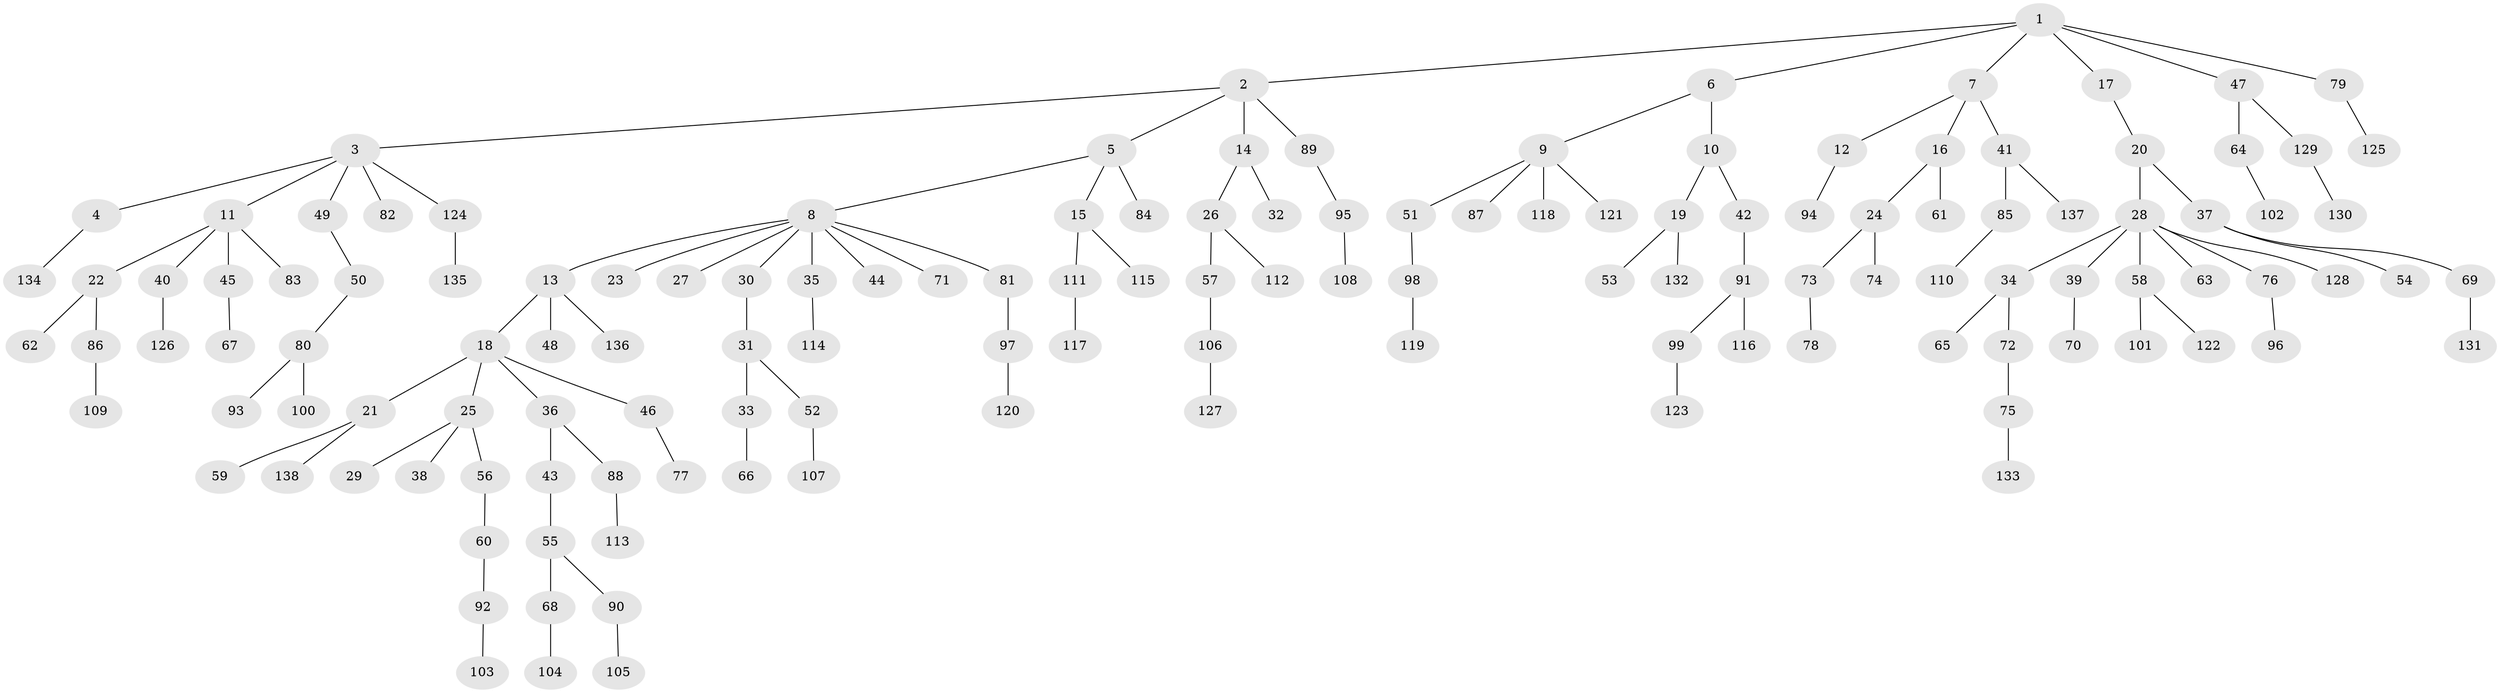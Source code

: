 // Generated by graph-tools (version 1.1) at 2025/15/03/09/25 04:15:34]
// undirected, 138 vertices, 137 edges
graph export_dot {
graph [start="1"]
  node [color=gray90,style=filled];
  1;
  2;
  3;
  4;
  5;
  6;
  7;
  8;
  9;
  10;
  11;
  12;
  13;
  14;
  15;
  16;
  17;
  18;
  19;
  20;
  21;
  22;
  23;
  24;
  25;
  26;
  27;
  28;
  29;
  30;
  31;
  32;
  33;
  34;
  35;
  36;
  37;
  38;
  39;
  40;
  41;
  42;
  43;
  44;
  45;
  46;
  47;
  48;
  49;
  50;
  51;
  52;
  53;
  54;
  55;
  56;
  57;
  58;
  59;
  60;
  61;
  62;
  63;
  64;
  65;
  66;
  67;
  68;
  69;
  70;
  71;
  72;
  73;
  74;
  75;
  76;
  77;
  78;
  79;
  80;
  81;
  82;
  83;
  84;
  85;
  86;
  87;
  88;
  89;
  90;
  91;
  92;
  93;
  94;
  95;
  96;
  97;
  98;
  99;
  100;
  101;
  102;
  103;
  104;
  105;
  106;
  107;
  108;
  109;
  110;
  111;
  112;
  113;
  114;
  115;
  116;
  117;
  118;
  119;
  120;
  121;
  122;
  123;
  124;
  125;
  126;
  127;
  128;
  129;
  130;
  131;
  132;
  133;
  134;
  135;
  136;
  137;
  138;
  1 -- 2;
  1 -- 6;
  1 -- 7;
  1 -- 17;
  1 -- 47;
  1 -- 79;
  2 -- 3;
  2 -- 5;
  2 -- 14;
  2 -- 89;
  3 -- 4;
  3 -- 11;
  3 -- 49;
  3 -- 82;
  3 -- 124;
  4 -- 134;
  5 -- 8;
  5 -- 15;
  5 -- 84;
  6 -- 9;
  6 -- 10;
  7 -- 12;
  7 -- 16;
  7 -- 41;
  8 -- 13;
  8 -- 23;
  8 -- 27;
  8 -- 30;
  8 -- 35;
  8 -- 44;
  8 -- 71;
  8 -- 81;
  9 -- 51;
  9 -- 87;
  9 -- 118;
  9 -- 121;
  10 -- 19;
  10 -- 42;
  11 -- 22;
  11 -- 40;
  11 -- 45;
  11 -- 83;
  12 -- 94;
  13 -- 18;
  13 -- 48;
  13 -- 136;
  14 -- 26;
  14 -- 32;
  15 -- 111;
  15 -- 115;
  16 -- 24;
  16 -- 61;
  17 -- 20;
  18 -- 21;
  18 -- 25;
  18 -- 36;
  18 -- 46;
  19 -- 53;
  19 -- 132;
  20 -- 28;
  20 -- 37;
  21 -- 59;
  21 -- 138;
  22 -- 62;
  22 -- 86;
  24 -- 73;
  24 -- 74;
  25 -- 29;
  25 -- 38;
  25 -- 56;
  26 -- 57;
  26 -- 112;
  28 -- 34;
  28 -- 39;
  28 -- 58;
  28 -- 63;
  28 -- 76;
  28 -- 128;
  30 -- 31;
  31 -- 33;
  31 -- 52;
  33 -- 66;
  34 -- 65;
  34 -- 72;
  35 -- 114;
  36 -- 43;
  36 -- 88;
  37 -- 54;
  37 -- 69;
  39 -- 70;
  40 -- 126;
  41 -- 85;
  41 -- 137;
  42 -- 91;
  43 -- 55;
  45 -- 67;
  46 -- 77;
  47 -- 64;
  47 -- 129;
  49 -- 50;
  50 -- 80;
  51 -- 98;
  52 -- 107;
  55 -- 68;
  55 -- 90;
  56 -- 60;
  57 -- 106;
  58 -- 101;
  58 -- 122;
  60 -- 92;
  64 -- 102;
  68 -- 104;
  69 -- 131;
  72 -- 75;
  73 -- 78;
  75 -- 133;
  76 -- 96;
  79 -- 125;
  80 -- 93;
  80 -- 100;
  81 -- 97;
  85 -- 110;
  86 -- 109;
  88 -- 113;
  89 -- 95;
  90 -- 105;
  91 -- 99;
  91 -- 116;
  92 -- 103;
  95 -- 108;
  97 -- 120;
  98 -- 119;
  99 -- 123;
  106 -- 127;
  111 -- 117;
  124 -- 135;
  129 -- 130;
}
